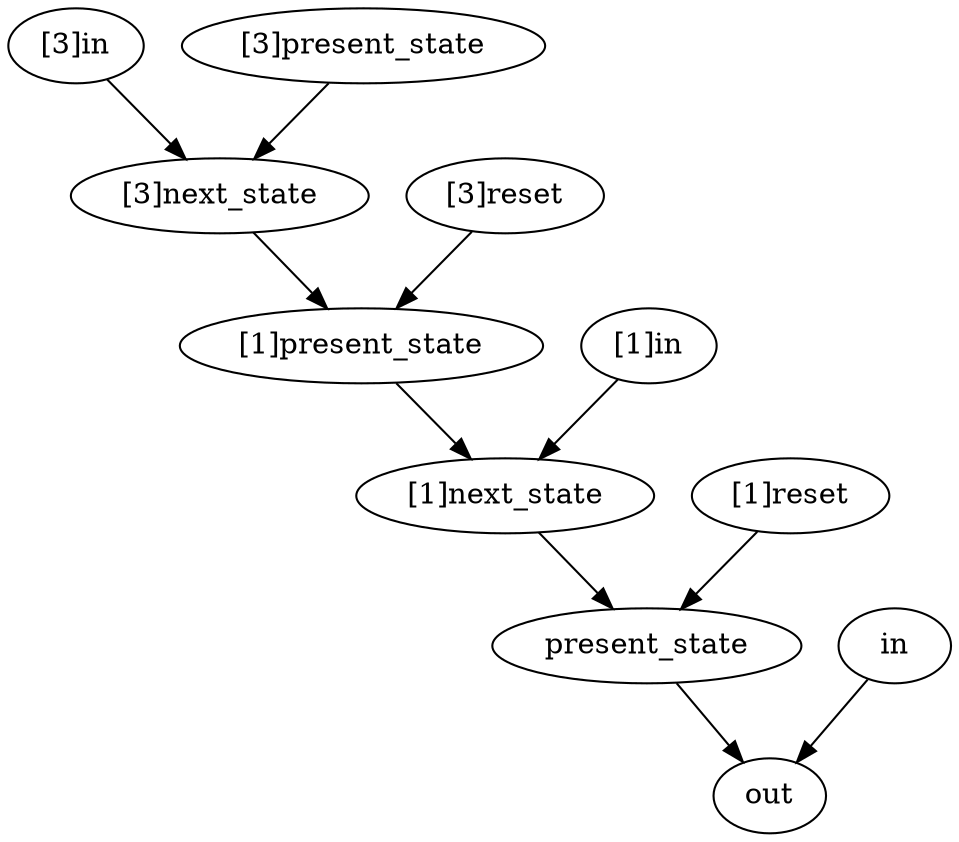 strict digraph "" {
	"[3]in"	[complexity=12,
		importance=14.8405793859,
		rank=1.23671494882];
	"[3]next_state"	[complexity=10,
		importance=3.6811593354,
		rank=0.36811593354];
	"[3]in" -> "[3]next_state";
	"[1]next_state"	[complexity=7,
		importance=0.768115911439,
		rank=0.109730844491];
	present_state	[complexity=5,
		importance=0.478261157076,
		rank=0.0956522314153];
	"[1]next_state" -> present_state;
	"[3]present_state"	[complexity=11,
		importance=15.0434782769,
		rank=1.36758893426];
	"[3]present_state" -> "[3]next_state";
	"[1]present_state"	[complexity=8,
		importance=3.39130458103,
		rank=0.423913072629];
	"[1]present_state" -> "[1]next_state";
	"[1]in"	[complexity=9,
		importance=3.18840569004,
		rank=0.354267298893];
	"[1]in" -> "[1]next_state";
	"[3]next_state" -> "[1]present_state";
	out	[complexity=0,
		importance=0.159420221801,
		rank=0.0];
	present_state -> out;
	in	[complexity=5,
		importance=0.275362266081,
		rank=0.0550724532163];
	in -> out;
	"[1]reset"	[complexity=6,
		importance=1.07246435843,
		rank=0.178744059739];
	"[1]reset" -> present_state;
	"[3]reset"	[complexity=9,
		importance=6.89855120635,
		rank=0.766505689594];
	"[3]reset" -> "[1]present_state";
}
